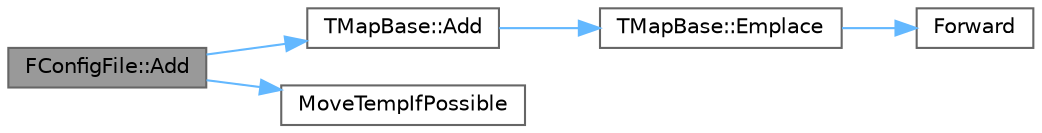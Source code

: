 digraph "FConfigFile::Add"
{
 // INTERACTIVE_SVG=YES
 // LATEX_PDF_SIZE
  bgcolor="transparent";
  edge [fontname=Helvetica,fontsize=10,labelfontname=Helvetica,labelfontsize=10];
  node [fontname=Helvetica,fontsize=10,shape=box,height=0.2,width=0.4];
  rankdir="LR";
  Node1 [id="Node000001",label="FConfigFile::Add",height=0.2,width=0.4,color="gray40", fillcolor="grey60", style="filled", fontcolor="black",tooltip=" "];
  Node1 -> Node2 [id="edge1_Node000001_Node000002",color="steelblue1",style="solid",tooltip=" "];
  Node2 [id="Node000002",label="TMapBase::Add",height=0.2,width=0.4,color="grey40", fillcolor="white", style="filled",URL="$d8/dad/classTMapBase.html#ac6c17a873cb8e66fa9f53299d2317978",tooltip="Set the value associated with a key."];
  Node2 -> Node3 [id="edge2_Node000002_Node000003",color="steelblue1",style="solid",tooltip=" "];
  Node3 [id="Node000003",label="TMapBase::Emplace",height=0.2,width=0.4,color="grey40", fillcolor="white", style="filled",URL="$d8/dad/classTMapBase.html#aedf2f4b6ff746fae0226902fbbff08f7",tooltip="Sets the value associated with a key."];
  Node3 -> Node4 [id="edge3_Node000003_Node000004",color="steelblue1",style="solid",tooltip=" "];
  Node4 [id="Node000004",label="Forward",height=0.2,width=0.4,color="grey40", fillcolor="white", style="filled",URL="$d4/d24/UnrealTemplate_8h.html#a68f280c1d561a8899a1e9e3ea8405d00",tooltip="Forward will cast a reference to an rvalue reference."];
  Node1 -> Node5 [id="edge4_Node000001_Node000005",color="steelblue1",style="solid",tooltip=" "];
  Node5 [id="Node000005",label="MoveTempIfPossible",height=0.2,width=0.4,color="grey40", fillcolor="white", style="filled",URL="$d4/d24/UnrealTemplate_8h.html#aa0a9897f3eb4c8a5771f3702d2ed9819",tooltip="MoveTempIfPossible will cast a reference to an rvalue reference."];
}
